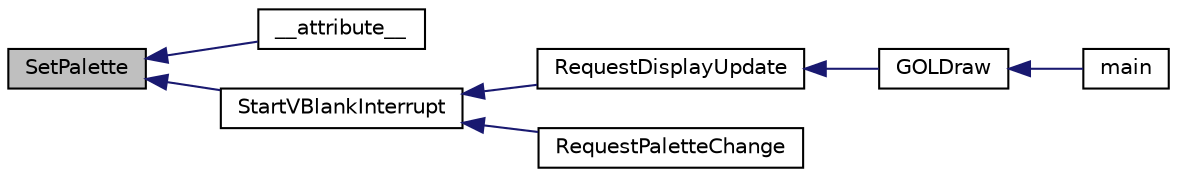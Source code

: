 digraph "SetPalette"
{
  edge [fontname="Helvetica",fontsize="10",labelfontname="Helvetica",labelfontsize="10"];
  node [fontname="Helvetica",fontsize="10",shape=record];
  rankdir="LR";
  Node1 [label="SetPalette",height=0.2,width=0.4,color="black", fillcolor="grey75", style="filled", fontcolor="black"];
  Node1 -> Node2 [dir="back",color="midnightblue",fontsize="10",style="solid",fontname="Helvetica"];
  Node2 [label="__attribute__",height=0.2,width=0.4,color="black", fillcolor="white", style="filled",URL="$mchp_gfx_drv_8c.html#afe092795b3220f38b62c7e90763e2f30"];
  Node1 -> Node3 [dir="back",color="midnightblue",fontsize="10",style="solid",fontname="Helvetica"];
  Node3 [label="StartVBlankInterrupt",height=0.2,width=0.4,color="black", fillcolor="white", style="filled",URL="$_palette_8c.html#aafc99fb00545763188038ccb970465b8"];
  Node3 -> Node4 [dir="back",color="midnightblue",fontsize="10",style="solid",fontname="Helvetica"];
  Node4 [label="RequestDisplayUpdate",height=0.2,width=0.4,color="black", fillcolor="white", style="filled",URL="$_display_driver_8h.html#ad9446e11a4c1005c96973cd73911ca17"];
  Node4 -> Node5 [dir="back",color="midnightblue",fontsize="10",style="solid",fontname="Helvetica"];
  Node5 [label="GOLDraw",height=0.2,width=0.4,color="black", fillcolor="white", style="filled",URL="$_g_o_l_8h.html#aaff93fae1051821fec4c1a81513628ca"];
  Node5 -> Node6 [dir="back",color="midnightblue",fontsize="10",style="solid",fontname="Helvetica"];
  Node6 [label="main",height=0.2,width=0.4,color="black", fillcolor="white", style="filled",URL="$_graphics_2_g_d_d_2_default___template_2_main_8c.html#a840291bc02cba5474a4cb46a9b9566fe"];
  Node3 -> Node7 [dir="back",color="midnightblue",fontsize="10",style="solid",fontname="Helvetica"];
  Node7 [label="RequestPaletteChange",height=0.2,width=0.4,color="black", fillcolor="white", style="filled",URL="$_palette_8h.html#a25ee30a5cd482faeee888f5d4da1e31e"];
}
